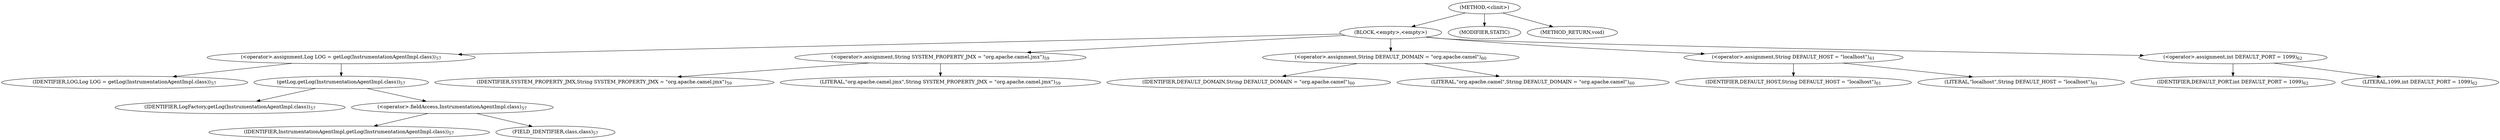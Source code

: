 digraph "&lt;clinit&gt;" {  
"894" [label = <(METHOD,&lt;clinit&gt;)> ]
"895" [label = <(BLOCK,&lt;empty&gt;,&lt;empty&gt;)> ]
"896" [label = <(&lt;operator&gt;.assignment,Log LOG = getLog(InstrumentationAgentImpl.class))<SUB>57</SUB>> ]
"897" [label = <(IDENTIFIER,LOG,Log LOG = getLog(InstrumentationAgentImpl.class))<SUB>57</SUB>> ]
"898" [label = <(getLog,getLog(InstrumentationAgentImpl.class))<SUB>57</SUB>> ]
"899" [label = <(IDENTIFIER,LogFactory,getLog(InstrumentationAgentImpl.class))<SUB>57</SUB>> ]
"900" [label = <(&lt;operator&gt;.fieldAccess,InstrumentationAgentImpl.class)<SUB>57</SUB>> ]
"901" [label = <(IDENTIFIER,InstrumentationAgentImpl,getLog(InstrumentationAgentImpl.class))<SUB>57</SUB>> ]
"902" [label = <(FIELD_IDENTIFIER,class,class)<SUB>57</SUB>> ]
"903" [label = <(&lt;operator&gt;.assignment,String SYSTEM_PROPERTY_JMX = &quot;org.apache.camel.jmx&quot;)<SUB>59</SUB>> ]
"904" [label = <(IDENTIFIER,SYSTEM_PROPERTY_JMX,String SYSTEM_PROPERTY_JMX = &quot;org.apache.camel.jmx&quot;)<SUB>59</SUB>> ]
"905" [label = <(LITERAL,&quot;org.apache.camel.jmx&quot;,String SYSTEM_PROPERTY_JMX = &quot;org.apache.camel.jmx&quot;)<SUB>59</SUB>> ]
"906" [label = <(&lt;operator&gt;.assignment,String DEFAULT_DOMAIN = &quot;org.apache.camel&quot;)<SUB>60</SUB>> ]
"907" [label = <(IDENTIFIER,DEFAULT_DOMAIN,String DEFAULT_DOMAIN = &quot;org.apache.camel&quot;)<SUB>60</SUB>> ]
"908" [label = <(LITERAL,&quot;org.apache.camel&quot;,String DEFAULT_DOMAIN = &quot;org.apache.camel&quot;)<SUB>60</SUB>> ]
"909" [label = <(&lt;operator&gt;.assignment,String DEFAULT_HOST = &quot;localhost&quot;)<SUB>61</SUB>> ]
"910" [label = <(IDENTIFIER,DEFAULT_HOST,String DEFAULT_HOST = &quot;localhost&quot;)<SUB>61</SUB>> ]
"911" [label = <(LITERAL,&quot;localhost&quot;,String DEFAULT_HOST = &quot;localhost&quot;)<SUB>61</SUB>> ]
"912" [label = <(&lt;operator&gt;.assignment,int DEFAULT_PORT = 1099)<SUB>62</SUB>> ]
"913" [label = <(IDENTIFIER,DEFAULT_PORT,int DEFAULT_PORT = 1099)<SUB>62</SUB>> ]
"914" [label = <(LITERAL,1099,int DEFAULT_PORT = 1099)<SUB>62</SUB>> ]
"915" [label = <(MODIFIER,STATIC)> ]
"916" [label = <(METHOD_RETURN,void)> ]
  "894" -> "895" 
  "894" -> "915" 
  "894" -> "916" 
  "895" -> "896" 
  "895" -> "903" 
  "895" -> "906" 
  "895" -> "909" 
  "895" -> "912" 
  "896" -> "897" 
  "896" -> "898" 
  "898" -> "899" 
  "898" -> "900" 
  "900" -> "901" 
  "900" -> "902" 
  "903" -> "904" 
  "903" -> "905" 
  "906" -> "907" 
  "906" -> "908" 
  "909" -> "910" 
  "909" -> "911" 
  "912" -> "913" 
  "912" -> "914" 
}

